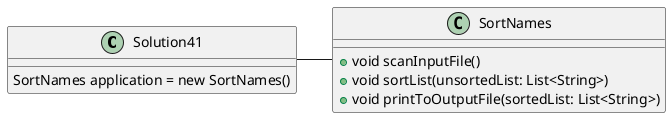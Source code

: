 @startuml
'https://plantuml.com/class-diagram

class Solution41{
SortNames application = new SortNames()
}

class SortNames {
+void scanInputFile()
+void sortList(unsortedList: List<String>)
+void printToOutputFile(sortedList: List<String>)
}

Solution41 - SortNames

@enduml